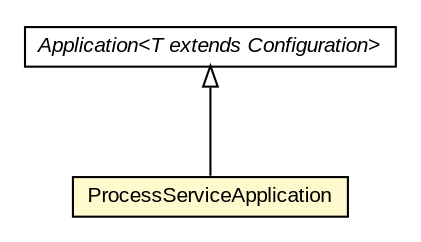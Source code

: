 #!/usr/local/bin/dot
#
# Class diagram 
# Generated by UMLGraph version R5_6-24-gf6e263 (http://www.umlgraph.org/)
#

digraph G {
	edge [fontname="arial",fontsize=10,labelfontname="arial",labelfontsize=10];
	node [fontname="arial",fontsize=10,shape=plaintext];
	nodesep=0.25;
	ranksep=0.5;
	// com.mycompany.task1.ProcessServiceApplication
	c363 [label=<<table title="com.mycompany.task1.ProcessServiceApplication" border="0" cellborder="1" cellspacing="0" cellpadding="2" port="p" bgcolor="lemonChiffon" href="./ProcessServiceApplication.html">
		<tr><td><table border="0" cellspacing="0" cellpadding="1">
<tr><td align="center" balign="center"> ProcessServiceApplication </td></tr>
		</table></td></tr>
		</table>>, URL="./ProcessServiceApplication.html", fontname="arial", fontcolor="black", fontsize=10.0];
	//com.mycompany.task1.ProcessServiceApplication extends io.dropwizard.Application<com.mycompany.task1.ProcessServiceConfiguration>
	c365:p -> c363:p [dir=back,arrowtail=empty];
	// io.dropwizard.Application<T extends io.dropwizard.Configuration>
	c365 [label=<<table title="io.dropwizard.Application" border="0" cellborder="1" cellspacing="0" cellpadding="2" port="p" href="http://java.sun.com/j2se/1.4.2/docs/api/io/dropwizard/Application.html">
		<tr><td><table border="0" cellspacing="0" cellpadding="1">
<tr><td align="center" balign="center"><font face="arial italic"> Application&lt;T extends Configuration&gt; </font></td></tr>
		</table></td></tr>
		</table>>, URL="http://java.sun.com/j2se/1.4.2/docs/api/io/dropwizard/Application.html", fontname="arial", fontcolor="black", fontsize=10.0];
}

